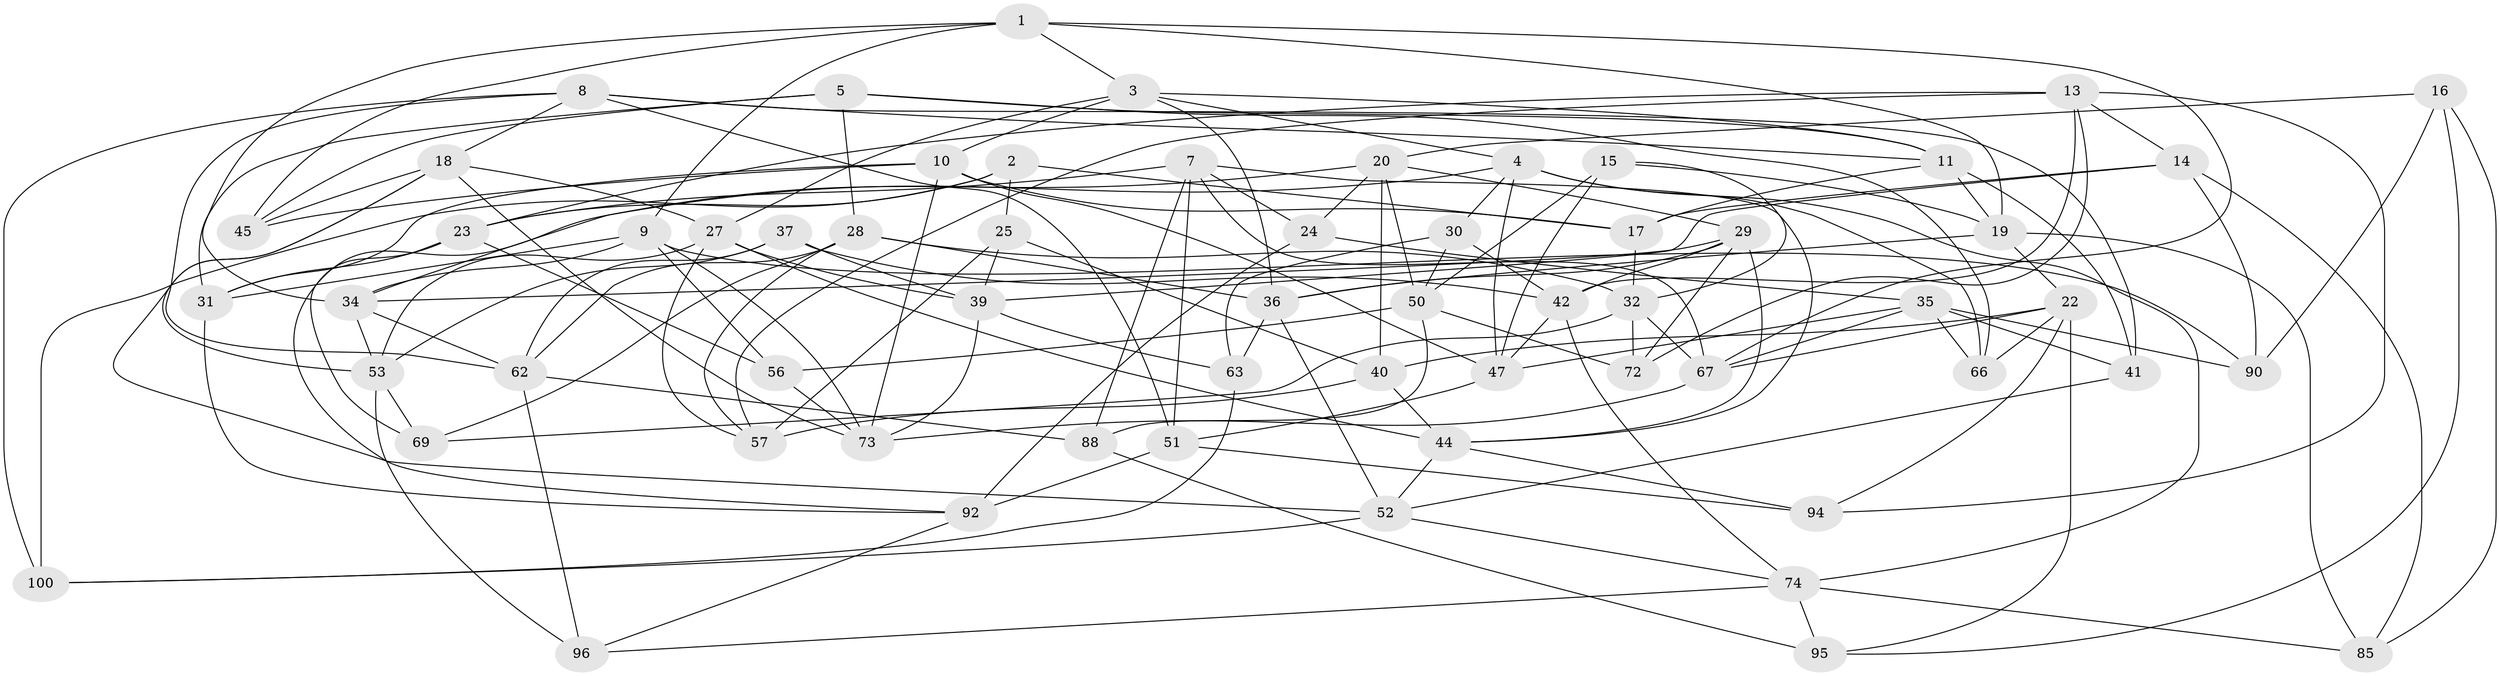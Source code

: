 // Generated by graph-tools (version 1.1) at 2025/52/02/27/25 19:52:31]
// undirected, 61 vertices, 158 edges
graph export_dot {
graph [start="1"]
  node [color=gray90,style=filled];
  1 [super="+6"];
  2;
  3 [super="+12"];
  4 [super="+86"];
  5 [super="+70"];
  7 [super="+82"];
  8 [super="+54"];
  9 [super="+21"];
  10 [super="+65"];
  11 [super="+59"];
  13 [super="+38"];
  14 [super="+26"];
  15;
  16;
  17 [super="+75"];
  18 [super="+46"];
  19 [super="+93"];
  20 [super="+49"];
  22 [super="+84"];
  23 [super="+91"];
  24;
  25;
  27 [super="+89"];
  28 [super="+33"];
  29 [super="+60"];
  30;
  31 [super="+81"];
  32 [super="+97"];
  34 [super="+43"];
  35 [super="+48"];
  36 [super="+87"];
  37;
  39 [super="+71"];
  40 [super="+83"];
  41;
  42 [super="+58"];
  44 [super="+68"];
  45;
  47 [super="+61"];
  50 [super="+80"];
  51 [super="+55"];
  52 [super="+77"];
  53 [super="+79"];
  56;
  57 [super="+64"];
  62 [super="+78"];
  63;
  66;
  67 [super="+99"];
  69;
  72;
  73 [super="+76"];
  74 [super="+98"];
  85;
  88;
  90;
  92 [super="+101"];
  94;
  95;
  96;
  100;
  1 -- 34;
  1 -- 9;
  1 -- 19;
  1 -- 67;
  1 -- 3;
  1 -- 45;
  2 -- 100;
  2 -- 25;
  2 -- 23;
  2 -- 17;
  3 -- 10;
  3 -- 11;
  3 -- 27;
  3 -- 4;
  3 -- 36;
  4 -- 47;
  4 -- 66;
  4 -- 74;
  4 -- 30;
  4 -- 92;
  5 -- 31 [weight=2];
  5 -- 45;
  5 -- 66;
  5 -- 11;
  5 -- 28;
  7 -- 67;
  7 -- 24;
  7 -- 88;
  7 -- 23;
  7 -- 44;
  7 -- 51;
  8 -- 41;
  8 -- 18;
  8 -- 51;
  8 -- 100;
  8 -- 62;
  8 -- 11;
  9 -- 73;
  9 -- 31;
  9 -- 56;
  9 -- 90;
  9 -- 34;
  10 -- 17;
  10 -- 47;
  10 -- 73;
  10 -- 45;
  10 -- 31;
  11 -- 41;
  11 -- 17;
  11 -- 19;
  13 -- 23;
  13 -- 14;
  13 -- 42;
  13 -- 72;
  13 -- 57;
  13 -- 94;
  14 -- 90;
  14 -- 17 [weight=2];
  14 -- 85;
  14 -- 39;
  15 -- 50;
  15 -- 19;
  15 -- 47;
  15 -- 32;
  16 -- 85;
  16 -- 90;
  16 -- 95;
  16 -- 20;
  17 -- 32;
  18 -- 45;
  18 -- 27;
  18 -- 52;
  18 -- 53;
  18 -- 73;
  19 -- 85;
  19 -- 36;
  19 -- 22;
  20 -- 50;
  20 -- 34;
  20 -- 24;
  20 -- 29;
  20 -- 40;
  22 -- 66;
  22 -- 40;
  22 -- 67;
  22 -- 94;
  22 -- 95;
  23 -- 69;
  23 -- 56;
  23 -- 31;
  24 -- 92;
  24 -- 35;
  25 -- 57;
  25 -- 39;
  25 -- 40;
  27 -- 44;
  27 -- 39;
  27 -- 53;
  27 -- 57;
  28 -- 62;
  28 -- 69;
  28 -- 57;
  28 -- 32;
  28 -- 36;
  29 -- 34;
  29 -- 72;
  29 -- 44;
  29 -- 42;
  29 -- 36;
  30 -- 63;
  30 -- 50;
  30 -- 42;
  31 -- 92;
  32 -- 69;
  32 -- 67;
  32 -- 72;
  34 -- 62;
  34 -- 53;
  35 -- 90;
  35 -- 67;
  35 -- 47;
  35 -- 41;
  35 -- 66;
  36 -- 52;
  36 -- 63;
  37 -- 42;
  37 -- 53;
  37 -- 39;
  37 -- 62;
  39 -- 63;
  39 -- 73;
  40 -- 57 [weight=2];
  40 -- 44;
  41 -- 52;
  42 -- 74;
  42 -- 47;
  44 -- 52;
  44 -- 94;
  47 -- 51;
  50 -- 72;
  50 -- 56;
  50 -- 88;
  51 -- 94;
  51 -- 92 [weight=2];
  52 -- 100;
  52 -- 74;
  53 -- 69;
  53 -- 96;
  56 -- 73;
  62 -- 96;
  62 -- 88;
  63 -- 100;
  67 -- 73;
  74 -- 96;
  74 -- 85;
  74 -- 95;
  88 -- 95;
  92 -- 96;
}
